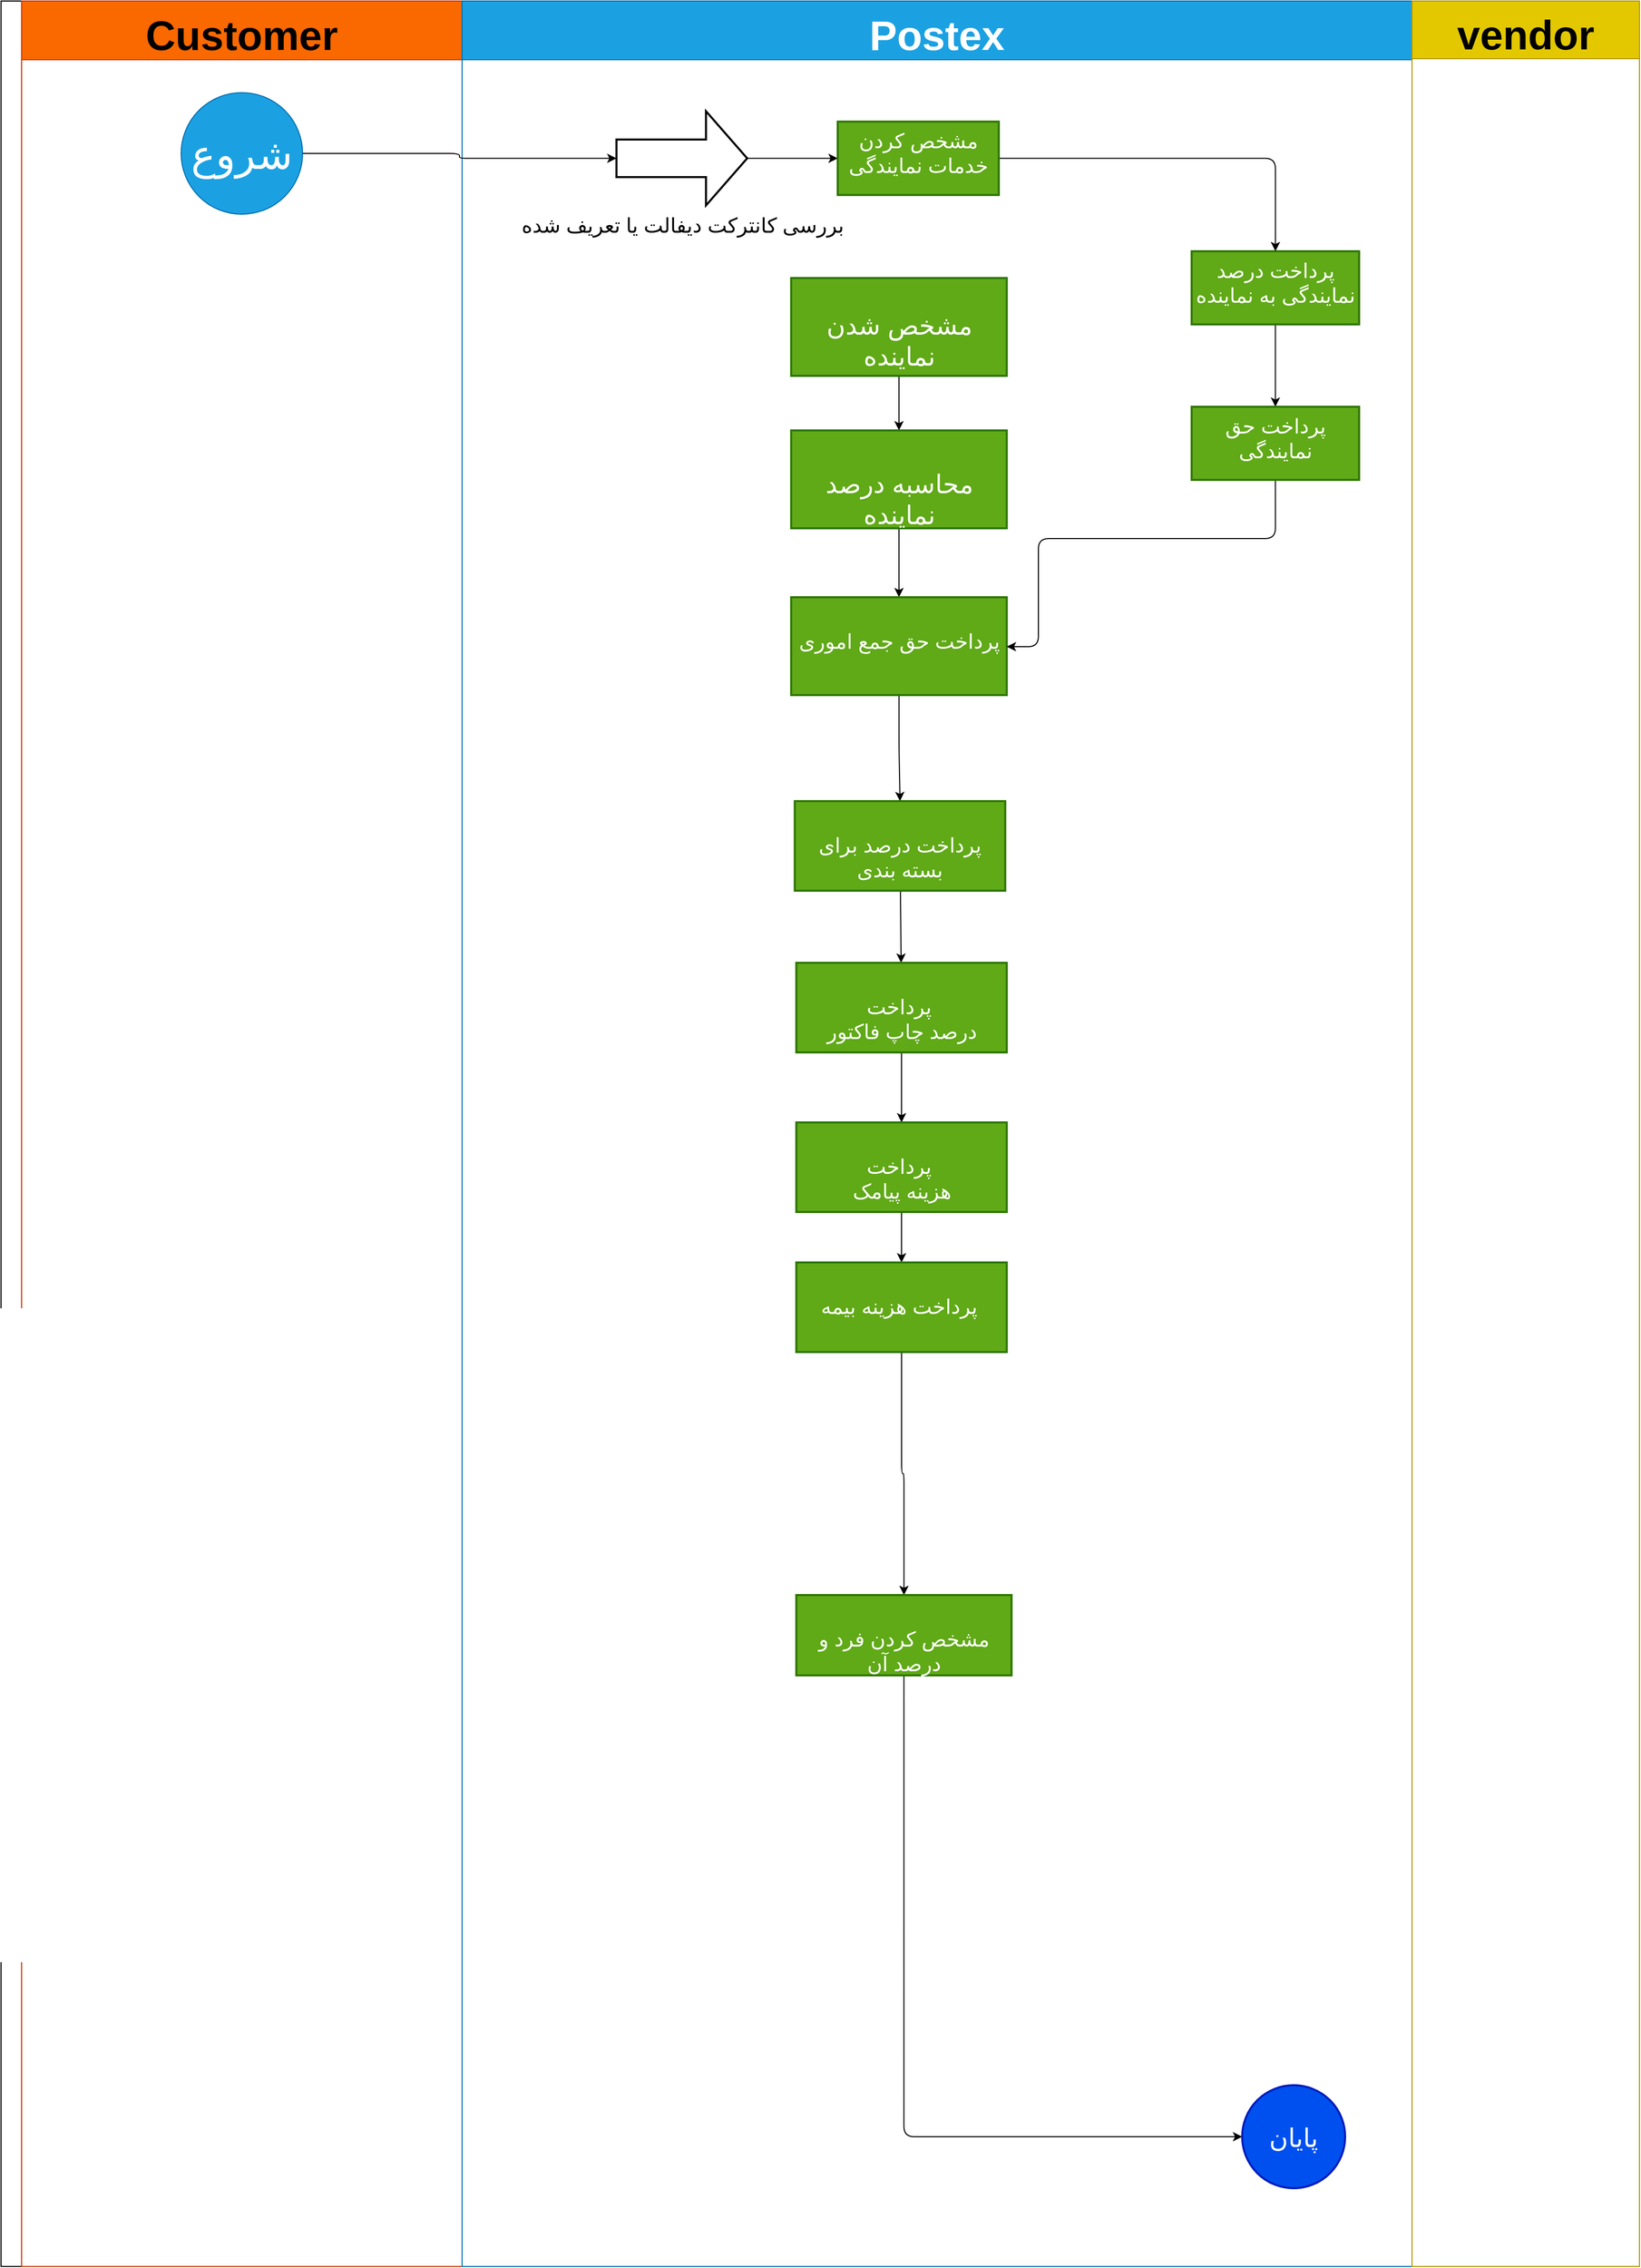 <mxfile>
    <diagram id="9_zeW4CJBt5na4371-h7" name="Page-1">
        <mxGraphModel dx="2063" dy="1117" grid="0" gridSize="10" guides="1" tooltips="1" connect="1" arrows="1" fold="1" page="1" pageScale="1" pageWidth="1654" pageHeight="2336" math="0" shadow="0">
            <root>
                <mxCell id="0"/>
                <mxCell id="1" parent="0"/>
                <mxCell id="54" value="" style="swimlane;childLayout=stackLayout;resizeParent=1;resizeParentMax=0;startSize=20;horizontal=0;horizontalStack=1;fontSize=20;" parent="1" vertex="1">
                    <mxGeometry x="39" y="43" width="1592" height="2200" as="geometry"/>
                </mxCell>
                <mxCell id="55" value="Customer" style="swimlane;startSize=57;fontSize=40;fillColor=#fa6800;fontColor=#000000;strokeColor=#C73500;" parent="54" vertex="1">
                    <mxGeometry x="20" width="428" height="2200" as="geometry"/>
                </mxCell>
                <mxCell id="58" value="شروع" style="ellipse;whiteSpace=wrap;html=1;aspect=fixed;fontSize=40;fillColor=#1ba1e2;fontColor=#ffffff;strokeColor=#006EAF;" parent="55" vertex="1">
                    <mxGeometry x="155" y="89" width="118" height="118" as="geometry"/>
                </mxCell>
                <mxCell id="56" value="Postex" style="swimlane;startSize=57;fontSize=40;fillColor=#1ba1e2;fontColor=#ffffff;strokeColor=#006EAF;" parent="54" vertex="1">
                    <mxGeometry x="448" width="923" height="2200" as="geometry"/>
                </mxCell>
                <mxCell id="118" style="edgeStyle=orthogonalEdgeStyle;html=1;exitX=1;exitY=0.5;exitDx=0;exitDy=0;exitPerimeter=0;" edge="1" parent="56" source="63" target="96">
                    <mxGeometry relative="1" as="geometry"/>
                </mxCell>
                <mxCell id="63" value="بررسی کانترکت دیفالت یا تعریف شده" style="verticalLabelPosition=bottom;verticalAlign=top;html=1;strokeWidth=2;shape=mxgraph.arrows2.arrow;dy=0.6;dx=40;notch=0;fontSize=20;" parent="56" vertex="1">
                    <mxGeometry x="150" y="107" width="127" height="91.5" as="geometry"/>
                </mxCell>
                <mxCell id="73" value="" style="edgeStyle=orthogonalEdgeStyle;html=1;fontSize=25;" parent="56" source="70" target="72" edge="1">
                    <mxGeometry relative="1" as="geometry"/>
                </mxCell>
                <mxCell id="70" value="&lt;br&gt;&lt;font style=&quot;font-size: 25px&quot;&gt;مشخص شدن نماینده&lt;/font&gt;" style="whiteSpace=wrap;html=1;fontSize=20;verticalAlign=top;fillColor=#60a917;strokeColor=#2D7600;fontColor=#ffffff;strokeWidth=2;" parent="56" vertex="1">
                    <mxGeometry x="319.75" y="269" width="209.5" height="95" as="geometry"/>
                </mxCell>
                <mxCell id="75" value="" style="edgeStyle=orthogonalEdgeStyle;html=1;fontSize=25;" parent="56" source="72" target="74" edge="1">
                    <mxGeometry relative="1" as="geometry"/>
                </mxCell>
                <mxCell id="72" value="&lt;font style=&quot;font-size: 25px&quot;&gt;&lt;br&gt;محاسبه درصد نماینده&lt;/font&gt;" style="whiteSpace=wrap;html=1;fontSize=20;verticalAlign=top;fillColor=#60a917;strokeColor=#2D7600;fontColor=#ffffff;strokeWidth=2;" parent="56" vertex="1">
                    <mxGeometry x="319.75" y="417" width="209.5" height="95" as="geometry"/>
                </mxCell>
                <mxCell id="77" value="" style="edgeStyle=orthogonalEdgeStyle;html=1;fontSize=25;entryX=0.5;entryY=0;entryDx=0;entryDy=0;" parent="56" source="74" target="78" edge="1">
                    <mxGeometry relative="1" as="geometry">
                        <mxPoint x="424.3" y="735.045" as="targetPoint"/>
                    </mxGeometry>
                </mxCell>
                <mxCell id="74" value="&lt;br&gt;پرداخت حق جمع اموری" style="whiteSpace=wrap;html=1;fontSize=20;verticalAlign=top;fillColor=#60a917;strokeColor=#2D7600;fontColor=#ffffff;strokeWidth=2;" parent="56" vertex="1">
                    <mxGeometry x="319.75" y="579" width="209.5" height="95" as="geometry"/>
                </mxCell>
                <mxCell id="116" value="" style="edgeStyle=none;html=1;" parent="56" source="78" target="80" edge="1">
                    <mxGeometry relative="1" as="geometry"/>
                </mxCell>
                <mxCell id="78" value="&lt;br&gt;پرداخت درصد برای بسته بندی" style="whiteSpace=wrap;html=1;fontSize=20;verticalAlign=top;fillColor=#60a917;strokeColor=#2D7600;fontColor=#ffffff;strokeWidth=2;" parent="56" vertex="1">
                    <mxGeometry x="323.25" y="777" width="204.5" height="87" as="geometry"/>
                </mxCell>
                <mxCell id="86" value="" style="edgeStyle=orthogonalEdgeStyle;html=1;fontSize=25;" parent="56" source="80" target="85" edge="1">
                    <mxGeometry relative="1" as="geometry"/>
                </mxCell>
                <mxCell id="88" value="" style="edgeStyle=orthogonalEdgeStyle;html=1;fontSize=25;" parent="56" source="85" target="87" edge="1">
                    <mxGeometry relative="1" as="geometry"/>
                </mxCell>
                <mxCell id="85" value="&lt;br&gt;پرداخت&amp;nbsp;&lt;br&gt;هزینه پیامک" style="whiteSpace=wrap;html=1;fontSize=20;verticalAlign=top;fillColor=#60a917;strokeColor=#2D7600;fontColor=#ffffff;strokeWidth=2;" parent="56" vertex="1">
                    <mxGeometry x="324.75" y="1089" width="204.5" height="87" as="geometry"/>
                </mxCell>
                <mxCell id="90" value="" style="edgeStyle=orthogonalEdgeStyle;html=1;fontSize=25;" parent="56" source="87" target="91" edge="1">
                    <mxGeometry relative="1" as="geometry">
                        <mxPoint x="419" y="1627" as="targetPoint"/>
                    </mxGeometry>
                </mxCell>
                <mxCell id="87" value="&lt;br&gt;پرداخت هزینه بیمه&amp;nbsp;" style="whiteSpace=wrap;html=1;fontSize=20;verticalAlign=top;fillColor=#60a917;strokeColor=#2D7600;fontColor=#ffffff;strokeWidth=2;" parent="56" vertex="1">
                    <mxGeometry x="324.75" y="1225" width="204.5" height="87" as="geometry"/>
                </mxCell>
                <mxCell id="94" style="edgeStyle=orthogonalEdgeStyle;html=1;exitX=0.5;exitY=1;exitDx=0;exitDy=0;entryX=0;entryY=0.5;entryDx=0;entryDy=0;entryPerimeter=0;fontSize=25;" parent="56" source="91" target="93" edge="1">
                    <mxGeometry relative="1" as="geometry"/>
                </mxCell>
                <mxCell id="91" value="&lt;br&gt;مشخص کردن فرد و درصد آن" style="whiteSpace=wrap;html=1;fontSize=20;verticalAlign=top;fillColor=#60a917;strokeColor=#2D7600;fontColor=#ffffff;strokeWidth=2;" parent="56" vertex="1">
                    <mxGeometry x="324.75" y="1548" width="209.13" height="78" as="geometry"/>
                </mxCell>
                <mxCell id="93" value="پایان" style="strokeWidth=2;html=1;shape=mxgraph.flowchart.start_2;whiteSpace=wrap;fontSize=25;fillColor=#0050ef;fontColor=#ffffff;strokeColor=#001DBC;" parent="56" vertex="1">
                    <mxGeometry x="758" y="2024" width="100" height="100" as="geometry"/>
                </mxCell>
                <mxCell id="100" value="" style="edgeStyle=orthogonalEdgeStyle;html=1;fontSize=25;" parent="56" source="96" target="99" edge="1">
                    <mxGeometry relative="1" as="geometry"/>
                </mxCell>
                <mxCell id="96" value="مشخص کردن خدمات نمایندگی" style="whiteSpace=wrap;html=1;fontSize=20;verticalAlign=top;fillColor=#60a917;strokeColor=#2D7600;fontColor=#ffffff;strokeWidth=2;" parent="56" vertex="1">
                    <mxGeometry x="365" y="117.12" width="156.5" height="71.25" as="geometry"/>
                </mxCell>
                <mxCell id="114" value="" style="edgeStyle=none;html=1;" parent="56" source="99" target="113" edge="1">
                    <mxGeometry relative="1" as="geometry"/>
                </mxCell>
                <mxCell id="99" value="پرداخت درصد نمایندگی به نماینده" style="whiteSpace=wrap;html=1;fontSize=20;verticalAlign=top;fillColor=#60a917;strokeColor=#2D7600;fontColor=#ffffff;strokeWidth=2;" parent="56" vertex="1">
                    <mxGeometry x="708.88" y="243" width="162.75" height="71.01" as="geometry"/>
                </mxCell>
                <mxCell id="117" style="edgeStyle=orthogonalEdgeStyle;html=1;exitX=0.5;exitY=1;exitDx=0;exitDy=0;" edge="1" parent="56" source="113" target="74">
                    <mxGeometry relative="1" as="geometry">
                        <Array as="points">
                            <mxPoint x="790" y="522"/>
                            <mxPoint x="560" y="522"/>
                            <mxPoint x="560" y="627"/>
                        </Array>
                    </mxGeometry>
                </mxCell>
                <mxCell id="113" value="پرداخت حق نمایندگی" style="whiteSpace=wrap;html=1;fontSize=20;verticalAlign=top;fillColor=#60a917;strokeColor=#2D7600;fontColor=#ffffff;strokeWidth=2;" parent="56" vertex="1">
                    <mxGeometry x="708.88" y="394.01" width="162.75" height="71.01" as="geometry"/>
                </mxCell>
                <mxCell id="80" value="&lt;br&gt;پرداخت&amp;nbsp;&lt;br&gt;درصد چاپ فاکتور" style="whiteSpace=wrap;html=1;fontSize=20;verticalAlign=top;fillColor=#60a917;strokeColor=#2D7600;fontColor=#ffffff;strokeWidth=2;" parent="56" vertex="1">
                    <mxGeometry x="324.75" y="934" width="204.5" height="87" as="geometry"/>
                </mxCell>
                <mxCell id="57" value="vendor" style="swimlane;startSize=56;fontSize=40;fillColor=#e3c800;fontColor=#000000;strokeColor=#B09500;" parent="54" vertex="1">
                    <mxGeometry x="1371" width="221" height="2200" as="geometry"/>
                </mxCell>
                <mxCell id="119" style="edgeStyle=orthogonalEdgeStyle;html=1;exitX=1;exitY=0.5;exitDx=0;exitDy=0;" edge="1" parent="54" source="58" target="63">
                    <mxGeometry relative="1" as="geometry"/>
                </mxCell>
            </root>
        </mxGraphModel>
    </diagram>
</mxfile>